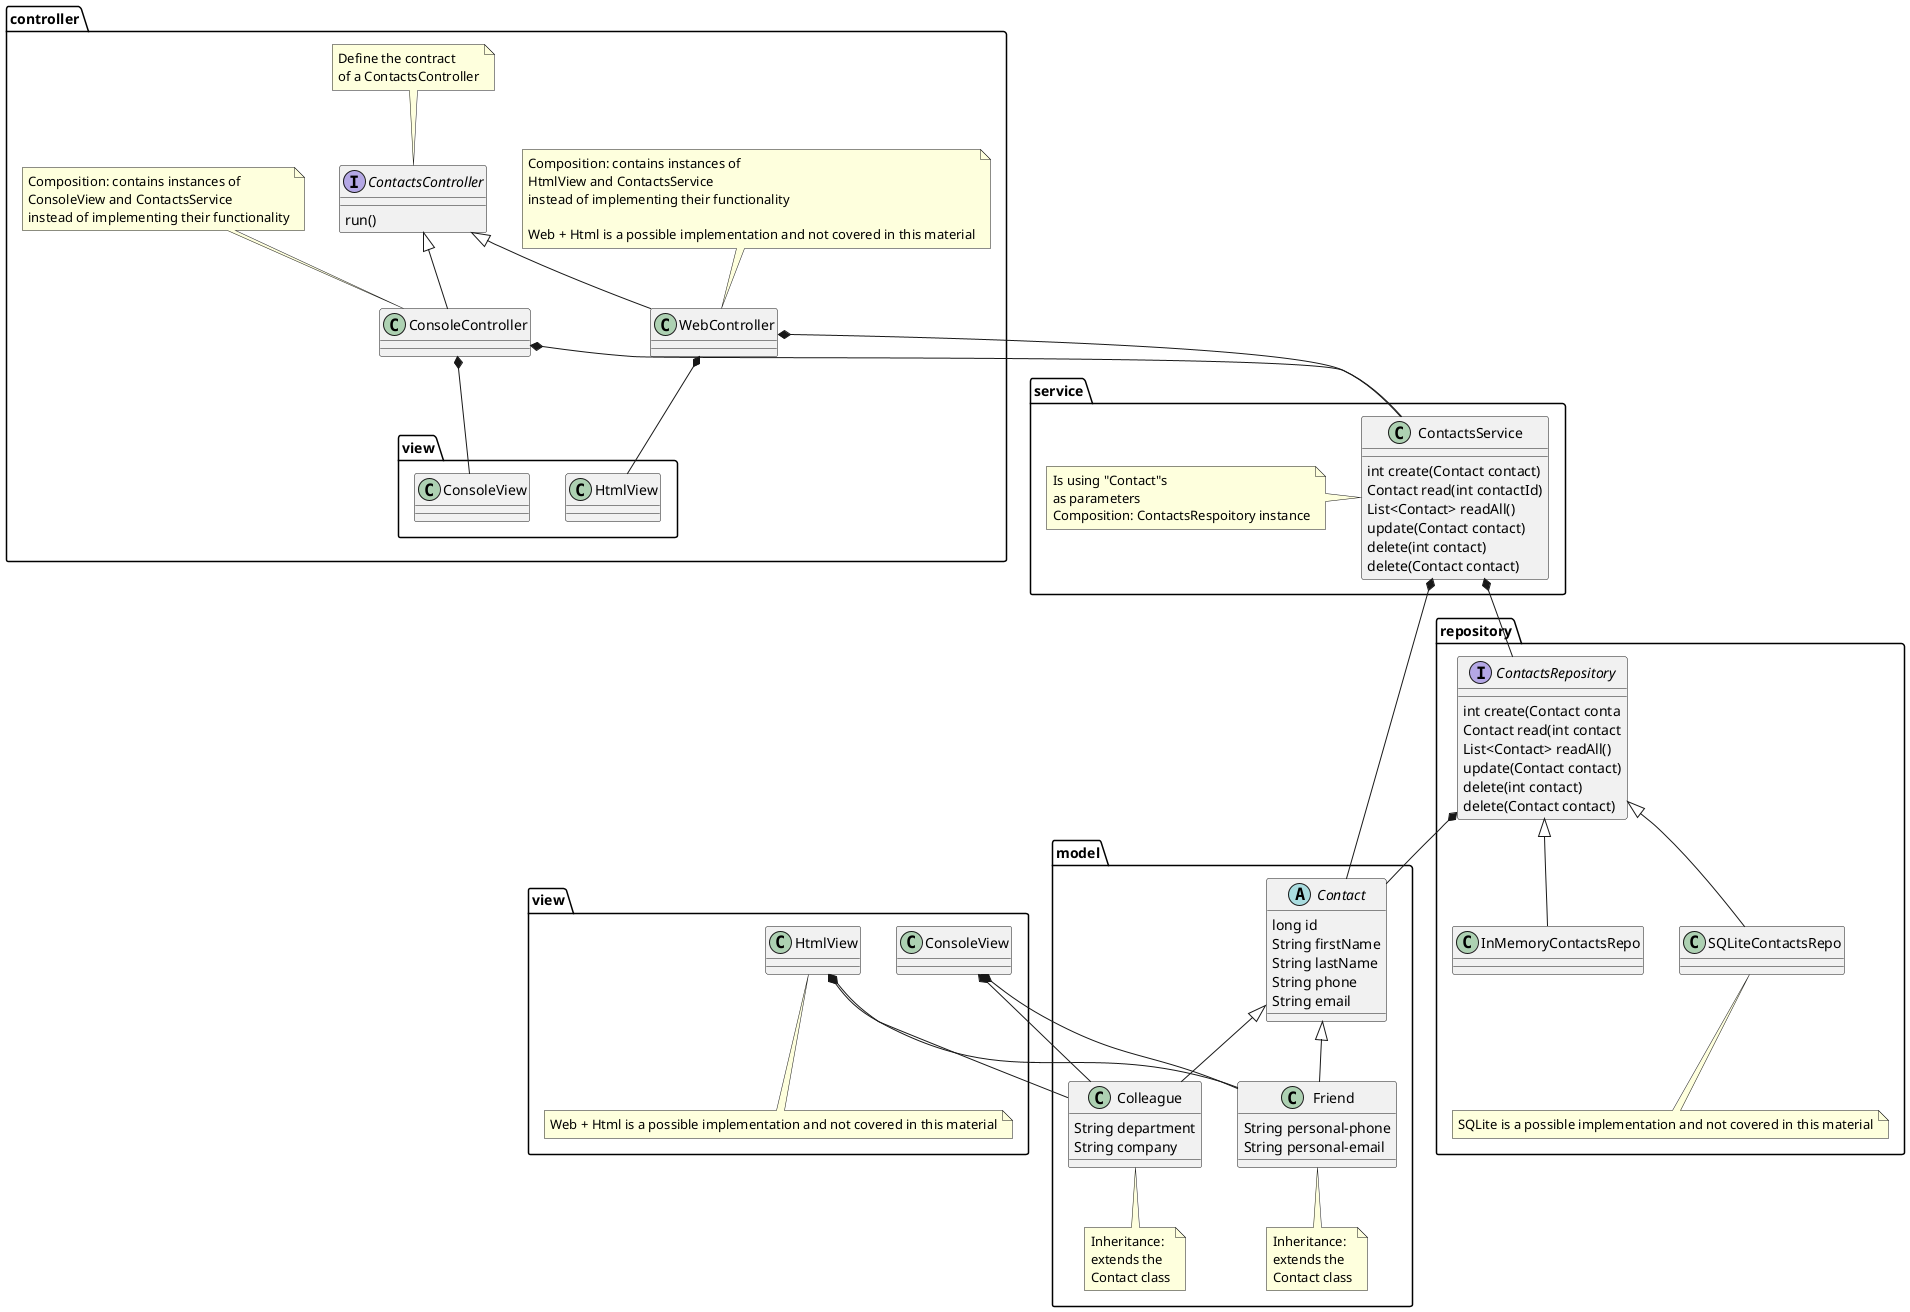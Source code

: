 @startuml

' ATTENTION the web features are not covered by current implementation

namespace model {
    abstract class Contact {
        long id
        String firstName
        String lastName
        String phone
        String email
    }

    class Colleague {
        String department
        String company
    }
    note bottom: Inheritance:\nextends the\nContact class

    class Friend {
        String personal-phone
        String personal-email
    }
    note bottom: Inheritance:\nextends the\nContact class

    Contact <|-- Colleague
    Contact <|-- Friend

}

namespace repository {
    interface ContactsRepository
    ContactsRepository : int create(Contact conta
    ContactsRepository : Contact read(int contact
    ContactsRepository : List<Contact> readAll()
    ContactsRepository : update(Contact contact)
    ContactsRepository : delete(int contact)
    ContactsRepository : delete(Contact contact)

    ContactsRepository <|-- InMemoryContactsRepo
    ContactsRepository <|-- SQLiteContactsRepo
    note bottom: SQLite is a possible implementation and not covered in this material
    ContactsRepository *-- model.Contact

}

namespace service {
    class ContactsService
    note left: Is using "Contact"s\nas parameters\nComposition: ContactsRespoitory instance

    ContactsService : int create(Contact contact)
    ContactsService : Contact read(int contactId)
    ContactsService : List<Contact> readAll()
    ContactsService : update(Contact contact)
    ContactsService : delete(int contact)
    ContactsService : delete(Contact contact)

    ContactsService *-- repository.ContactsRepository
    ContactsService *-- model.Contact
}

namespace controller {
    interface ContactsController
    note top: Define the contract\nof a ContactsController
    ContactsController : run()
    ContactsController <|-- ConsoleController
    ContactsController <|-- WebController

    class WebController
    note top: Composition: contains instances of\nHtmlView and ContactsService\ninstead of implementing their functionality\n\nWeb + Html is a possible implementation and not covered in this material
    WebController *-- view.HtmlView
    WebController *-- service.ContactsService

    class ConsoleController
    note top: Composition: contains instances of\nConsoleView and ContactsService\ninstead of implementing their functionality
    ConsoleController *-- view.ConsoleView
    ConsoleController *-- service.ContactsService
}

namespace view {
    class ConsoleView
    class HtmlView
    note bottom: Web + Html is a possible implementation and not covered in this material

    ConsoleView *-- model.Colleague
    ConsoleView *-- model.Friend

    HtmlView *-- model.Colleague
    HtmlView *-- model.Friend
}


@enduml